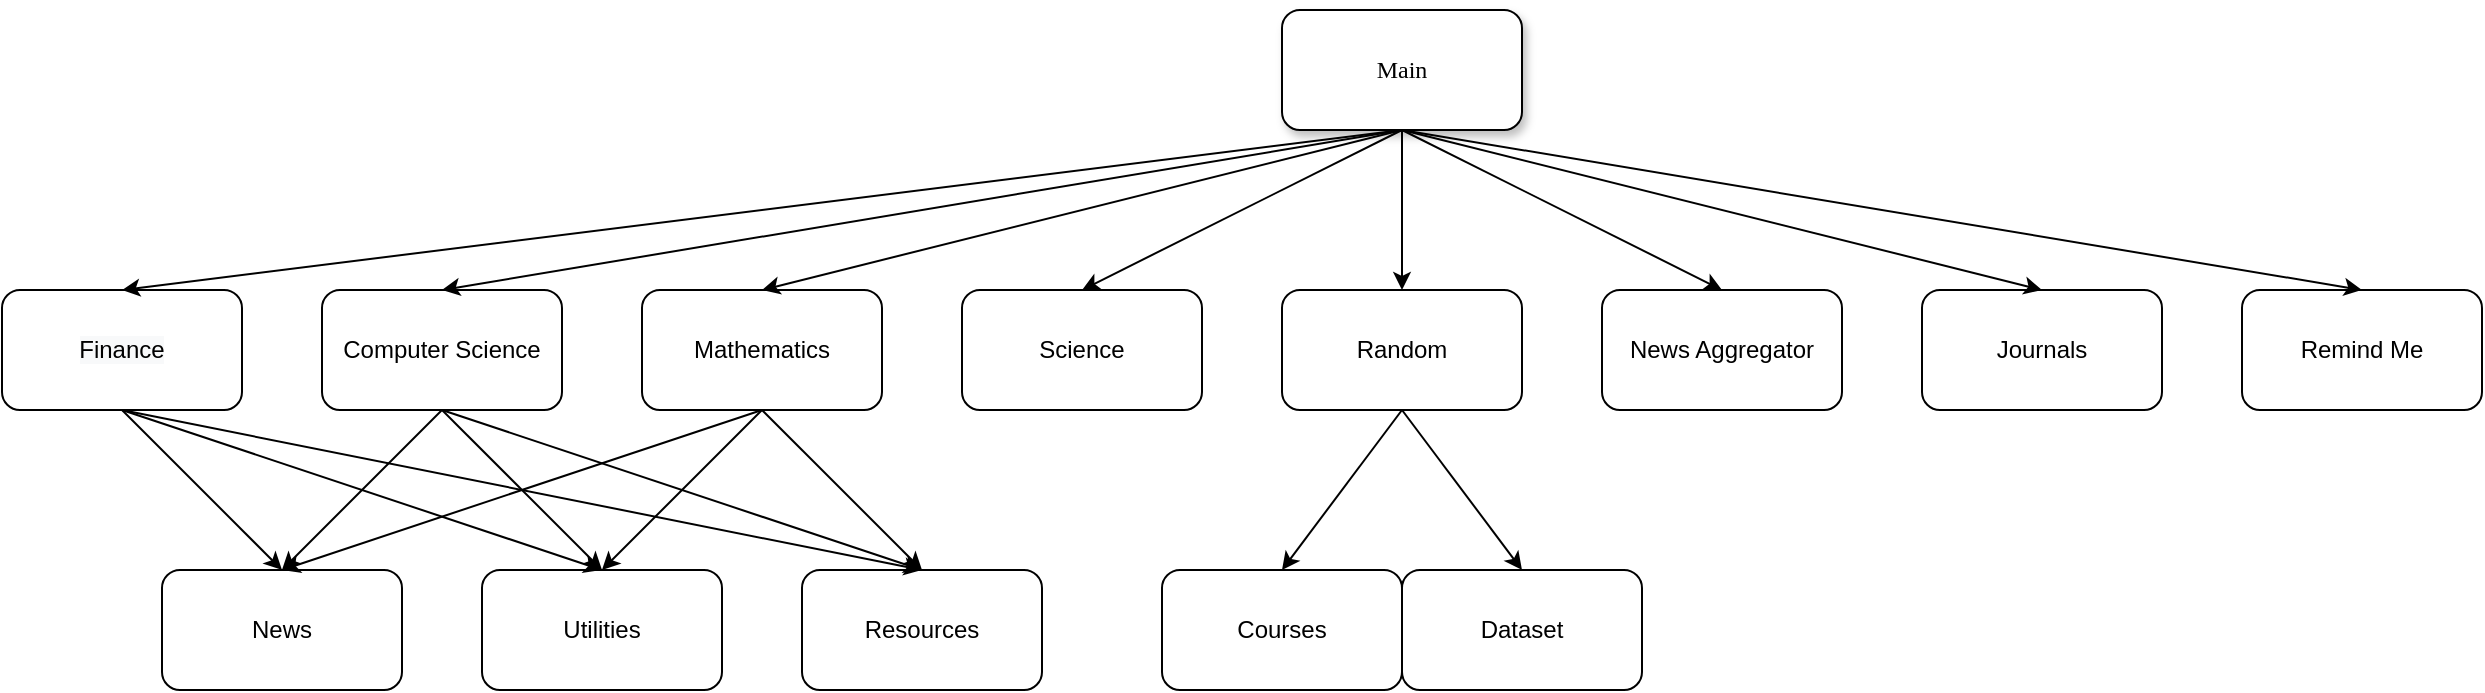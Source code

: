 <mxfile version="13.3.8" type="device"><diagram name="Page-1" id="10a91c8b-09ff-31b1-d368-03940ed4cc9e"><mxGraphModel dx="1422" dy="783" grid="1" gridSize="10" guides="1" tooltips="1" connect="1" arrows="1" fold="1" page="1" pageScale="1" pageWidth="1100" pageHeight="850" background="#ffffff" math="0" shadow="0"><root><mxCell id="0"/><mxCell id="1" parent="0"/><mxCell id="62893188c0fa7362-1" value="Main" style="whiteSpace=wrap;html=1;rounded=1;shadow=1;labelBackgroundColor=none;strokeWidth=1;fontFamily=Verdana;fontSize=12;align=center;" parent="1" vertex="1"><mxGeometry x="720" y="260" width="120" height="60" as="geometry"/></mxCell><mxCell id="BRP0vq7LEVVX1VQtlHZB-1" value="Science" style="rounded=1;whiteSpace=wrap;html=1;" vertex="1" parent="1"><mxGeometry x="560" y="400" width="120" height="60" as="geometry"/></mxCell><mxCell id="BRP0vq7LEVVX1VQtlHZB-2" value="Computer Science" style="rounded=1;whiteSpace=wrap;html=1;" vertex="1" parent="1"><mxGeometry x="240" y="400" width="120" height="60" as="geometry"/></mxCell><mxCell id="BRP0vq7LEVVX1VQtlHZB-4" value="Remind Me" style="rounded=1;whiteSpace=wrap;html=1;" vertex="1" parent="1"><mxGeometry x="1200" y="400" width="120" height="60" as="geometry"/></mxCell><mxCell id="BRP0vq7LEVVX1VQtlHZB-7" value="Journals" style="rounded=1;whiteSpace=wrap;html=1;" vertex="1" parent="1"><mxGeometry x="1040" y="400" width="120" height="60" as="geometry"/></mxCell><mxCell id="BRP0vq7LEVVX1VQtlHZB-8" value="&#10;&#10;&lt;span style=&quot;color: rgb(0, 0, 0); font-family: helvetica; font-size: 12px; font-style: normal; font-weight: 400; letter-spacing: normal; text-align: center; text-indent: 0px; text-transform: none; word-spacing: 0px; background-color: rgb(248, 249, 250); display: inline; float: none;&quot;&gt;Finance&lt;/span&gt;&#10;&#10;" style="rounded=1;whiteSpace=wrap;html=1;" vertex="1" parent="1"><mxGeometry x="80" y="400" width="120" height="60" as="geometry"/></mxCell><mxCell id="BRP0vq7LEVVX1VQtlHZB-9" value="Random" style="rounded=1;whiteSpace=wrap;html=1;" vertex="1" parent="1"><mxGeometry x="720" y="400" width="120" height="60" as="geometry"/></mxCell><mxCell id="BRP0vq7LEVVX1VQtlHZB-10" value="Dataset" style="rounded=1;whiteSpace=wrap;html=1;" vertex="1" parent="1"><mxGeometry x="780" y="540" width="120" height="60" as="geometry"/></mxCell><mxCell id="BRP0vq7LEVVX1VQtlHZB-11" value="Courses" style="rounded=1;whiteSpace=wrap;html=1;" vertex="1" parent="1"><mxGeometry x="660" y="540" width="120" height="60" as="geometry"/></mxCell><mxCell id="BRP0vq7LEVVX1VQtlHZB-12" value="Resources" style="rounded=1;whiteSpace=wrap;html=1;" vertex="1" parent="1"><mxGeometry x="480" y="540" width="120" height="60" as="geometry"/></mxCell><mxCell id="BRP0vq7LEVVX1VQtlHZB-13" value="News" style="rounded=1;whiteSpace=wrap;html=1;" vertex="1" parent="1"><mxGeometry x="160" y="540" width="120" height="60" as="geometry"/></mxCell><mxCell id="BRP0vq7LEVVX1VQtlHZB-14" value="Utilities" style="rounded=1;whiteSpace=wrap;html=1;" vertex="1" parent="1"><mxGeometry x="320" y="540" width="120" height="60" as="geometry"/></mxCell><mxCell id="BRP0vq7LEVVX1VQtlHZB-16" value="News Aggregator" style="rounded=1;whiteSpace=wrap;html=1;" vertex="1" parent="1"><mxGeometry x="880" y="400" width="120" height="60" as="geometry"/></mxCell><mxCell id="BRP0vq7LEVVX1VQtlHZB-18" value="Mathematics" style="rounded=1;whiteSpace=wrap;html=1;" vertex="1" parent="1"><mxGeometry x="400" y="400" width="120" height="60" as="geometry"/></mxCell><mxCell id="BRP0vq7LEVVX1VQtlHZB-19" value="" style="endArrow=classic;html=1;exitX=0.5;exitY=1;exitDx=0;exitDy=0;entryX=0.5;entryY=0;entryDx=0;entryDy=0;" edge="1" parent="1" source="62893188c0fa7362-1" target="BRP0vq7LEVVX1VQtlHZB-8"><mxGeometry width="50" height="50" relative="1" as="geometry"><mxPoint x="670" y="490" as="sourcePoint"/><mxPoint x="720" y="440" as="targetPoint"/></mxGeometry></mxCell><mxCell id="BRP0vq7LEVVX1VQtlHZB-20" value="" style="endArrow=classic;html=1;exitX=0.5;exitY=1;exitDx=0;exitDy=0;" edge="1" parent="1" source="62893188c0fa7362-1"><mxGeometry width="50" height="50" relative="1" as="geometry"><mxPoint x="790" y="370" as="sourcePoint"/><mxPoint x="300" y="400" as="targetPoint"/></mxGeometry></mxCell><mxCell id="BRP0vq7LEVVX1VQtlHZB-21" value="" style="endArrow=classic;html=1;entryX=0.5;entryY=0;entryDx=0;entryDy=0;exitX=0.5;exitY=1;exitDx=0;exitDy=0;" edge="1" parent="1" source="62893188c0fa7362-1" target="BRP0vq7LEVVX1VQtlHZB-18"><mxGeometry width="50" height="50" relative="1" as="geometry"><mxPoint x="780" y="360" as="sourcePoint"/><mxPoint x="160" y="420" as="targetPoint"/></mxGeometry></mxCell><mxCell id="BRP0vq7LEVVX1VQtlHZB-22" value="" style="endArrow=classic;html=1;entryX=0.5;entryY=0;entryDx=0;entryDy=0;exitX=0.5;exitY=1;exitDx=0;exitDy=0;" edge="1" parent="1" source="62893188c0fa7362-1" target="BRP0vq7LEVVX1VQtlHZB-1"><mxGeometry width="50" height="50" relative="1" as="geometry"><mxPoint x="780" y="360" as="sourcePoint"/><mxPoint x="170" y="430" as="targetPoint"/></mxGeometry></mxCell><mxCell id="BRP0vq7LEVVX1VQtlHZB-23" value="" style="endArrow=classic;html=1;exitX=0.5;exitY=1;exitDx=0;exitDy=0;entryX=0.5;entryY=0;entryDx=0;entryDy=0;" edge="1" parent="1" source="62893188c0fa7362-1" target="BRP0vq7LEVVX1VQtlHZB-9"><mxGeometry width="50" height="50" relative="1" as="geometry"><mxPoint x="820" y="400" as="sourcePoint"/><mxPoint x="180" y="440" as="targetPoint"/></mxGeometry></mxCell><mxCell id="BRP0vq7LEVVX1VQtlHZB-24" value="" style="endArrow=classic;html=1;exitX=0.5;exitY=1;exitDx=0;exitDy=0;entryX=0.5;entryY=0;entryDx=0;entryDy=0;" edge="1" parent="1" source="BRP0vq7LEVVX1VQtlHZB-9" target="BRP0vq7LEVVX1VQtlHZB-11"><mxGeometry width="50" height="50" relative="1" as="geometry"><mxPoint x="830" y="410" as="sourcePoint"/><mxPoint x="190" y="450" as="targetPoint"/></mxGeometry></mxCell><mxCell id="BRP0vq7LEVVX1VQtlHZB-25" value="" style="endArrow=classic;html=1;exitX=0.5;exitY=1;exitDx=0;exitDy=0;entryX=0.5;entryY=0;entryDx=0;entryDy=0;" edge="1" parent="1" source="BRP0vq7LEVVX1VQtlHZB-9" target="BRP0vq7LEVVX1VQtlHZB-10"><mxGeometry width="50" height="50" relative="1" as="geometry"><mxPoint x="840" y="420" as="sourcePoint"/><mxPoint x="200" y="460" as="targetPoint"/></mxGeometry></mxCell><mxCell id="BRP0vq7LEVVX1VQtlHZB-26" value="" style="endArrow=classic;html=1;exitX=0.5;exitY=1;exitDx=0;exitDy=0;entryX=0.5;entryY=0;entryDx=0;entryDy=0;" edge="1" parent="1" source="62893188c0fa7362-1" target="BRP0vq7LEVVX1VQtlHZB-4"><mxGeometry width="50" height="50" relative="1" as="geometry"><mxPoint x="850" y="430" as="sourcePoint"/><mxPoint x="210" y="470" as="targetPoint"/></mxGeometry></mxCell><mxCell id="BRP0vq7LEVVX1VQtlHZB-27" value="" style="endArrow=classic;html=1;entryX=0.5;entryY=0;entryDx=0;entryDy=0;" edge="1" parent="1" target="BRP0vq7LEVVX1VQtlHZB-7"><mxGeometry width="50" height="50" relative="1" as="geometry"><mxPoint x="780" y="320" as="sourcePoint"/><mxPoint x="220" y="480" as="targetPoint"/></mxGeometry></mxCell><mxCell id="BRP0vq7LEVVX1VQtlHZB-28" value="" style="endArrow=classic;html=1;entryX=0.5;entryY=0;entryDx=0;entryDy=0;" edge="1" parent="1" target="BRP0vq7LEVVX1VQtlHZB-16"><mxGeometry width="50" height="50" relative="1" as="geometry"><mxPoint x="780" y="320" as="sourcePoint"/><mxPoint x="230" y="490" as="targetPoint"/></mxGeometry></mxCell><mxCell id="BRP0vq7LEVVX1VQtlHZB-29" value="" style="endArrow=classic;html=1;entryX=0.5;entryY=0;entryDx=0;entryDy=0;" edge="1" parent="1" target="BRP0vq7LEVVX1VQtlHZB-13"><mxGeometry width="50" height="50" relative="1" as="geometry"><mxPoint x="140" y="460" as="sourcePoint"/><mxPoint x="220" y="550" as="targetPoint"/></mxGeometry></mxCell><mxCell id="BRP0vq7LEVVX1VQtlHZB-30" value="" style="endArrow=classic;html=1;exitX=0.5;exitY=1;exitDx=0;exitDy=0;entryX=0.5;entryY=0;entryDx=0;entryDy=0;" edge="1" parent="1" source="BRP0vq7LEVVX1VQtlHZB-8" target="BRP0vq7LEVVX1VQtlHZB-14"><mxGeometry width="50" height="50" relative="1" as="geometry"><mxPoint x="890" y="470" as="sourcePoint"/><mxPoint x="380" y="530" as="targetPoint"/></mxGeometry></mxCell><mxCell id="BRP0vq7LEVVX1VQtlHZB-32" value="" style="endArrow=classic;html=1;exitX=0.5;exitY=1;exitDx=0;exitDy=0;entryX=0.5;entryY=0;entryDx=0;entryDy=0;" edge="1" parent="1" source="BRP0vq7LEVVX1VQtlHZB-8" target="BRP0vq7LEVVX1VQtlHZB-12"><mxGeometry width="50" height="50" relative="1" as="geometry"><mxPoint x="900" y="480" as="sourcePoint"/><mxPoint x="260" y="520" as="targetPoint"/></mxGeometry></mxCell><mxCell id="BRP0vq7LEVVX1VQtlHZB-33" value="" style="endArrow=classic;html=1;exitX=0.5;exitY=1;exitDx=0;exitDy=0;entryX=0.5;entryY=0;entryDx=0;entryDy=0;" edge="1" parent="1" source="BRP0vq7LEVVX1VQtlHZB-18" target="BRP0vq7LEVVX1VQtlHZB-13"><mxGeometry width="50" height="50" relative="1" as="geometry"><mxPoint x="910" y="490" as="sourcePoint"/><mxPoint x="270" y="530" as="targetPoint"/></mxGeometry></mxCell><mxCell id="BRP0vq7LEVVX1VQtlHZB-34" value="" style="endArrow=classic;html=1;exitX=0.5;exitY=1;exitDx=0;exitDy=0;entryX=0.5;entryY=0;entryDx=0;entryDy=0;" edge="1" parent="1" source="BRP0vq7LEVVX1VQtlHZB-18" target="BRP0vq7LEVVX1VQtlHZB-14"><mxGeometry width="50" height="50" relative="1" as="geometry"><mxPoint x="920" y="500" as="sourcePoint"/><mxPoint x="280" y="540" as="targetPoint"/></mxGeometry></mxCell><mxCell id="BRP0vq7LEVVX1VQtlHZB-35" value="" style="endArrow=classic;html=1;exitX=0.5;exitY=1;exitDx=0;exitDy=0;entryX=0.5;entryY=0;entryDx=0;entryDy=0;" edge="1" parent="1" source="BRP0vq7LEVVX1VQtlHZB-18" target="BRP0vq7LEVVX1VQtlHZB-12"><mxGeometry width="50" height="50" relative="1" as="geometry"><mxPoint x="930" y="510" as="sourcePoint"/><mxPoint x="290" y="550" as="targetPoint"/></mxGeometry></mxCell><mxCell id="BRP0vq7LEVVX1VQtlHZB-36" value="" style="endArrow=classic;html=1;exitX=0.5;exitY=1;exitDx=0;exitDy=0;entryX=0.5;entryY=0;entryDx=0;entryDy=0;" edge="1" parent="1" source="BRP0vq7LEVVX1VQtlHZB-2" target="BRP0vq7LEVVX1VQtlHZB-13"><mxGeometry width="50" height="50" relative="1" as="geometry"><mxPoint x="940" y="520" as="sourcePoint"/><mxPoint x="300" y="560" as="targetPoint"/></mxGeometry></mxCell><mxCell id="BRP0vq7LEVVX1VQtlHZB-37" value="" style="endArrow=classic;html=1;exitX=0.5;exitY=1;exitDx=0;exitDy=0;entryX=0.5;entryY=0;entryDx=0;entryDy=0;" edge="1" parent="1" source="BRP0vq7LEVVX1VQtlHZB-2" target="BRP0vq7LEVVX1VQtlHZB-14"><mxGeometry width="50" height="50" relative="1" as="geometry"><mxPoint x="950" y="530" as="sourcePoint"/><mxPoint x="380" y="540" as="targetPoint"/></mxGeometry></mxCell><mxCell id="BRP0vq7LEVVX1VQtlHZB-38" value="" style="endArrow=classic;html=1;exitX=0.5;exitY=1;exitDx=0;exitDy=0;entryX=0.5;entryY=0;entryDx=0;entryDy=0;" edge="1" parent="1" source="BRP0vq7LEVVX1VQtlHZB-2" target="BRP0vq7LEVVX1VQtlHZB-12"><mxGeometry width="50" height="50" relative="1" as="geometry"><mxPoint x="960" y="540" as="sourcePoint"/><mxPoint x="320" y="580" as="targetPoint"/></mxGeometry></mxCell></root></mxGraphModel></diagram></mxfile>